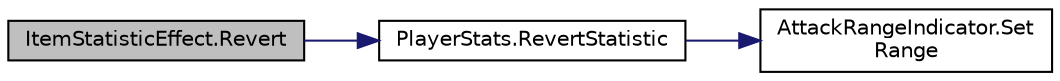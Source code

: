 digraph "ItemStatisticEffect.Revert"
{
 // INTERACTIVE_SVG=YES
 // LATEX_PDF_SIZE
  bgcolor="transparent";
  edge [fontname="Helvetica",fontsize="10",labelfontname="Helvetica",labelfontsize="10"];
  node [fontname="Helvetica",fontsize="10",shape=record];
  rankdir="LR";
  Node1 [label="ItemStatisticEffect.Revert",height=0.2,width=0.4,color="black", fillcolor="grey75", style="filled", fontcolor="black",tooltip=" "];
  Node1 -> Node2 [color="midnightblue",fontsize="10",style="solid",fontname="Helvetica"];
  Node2 [label="PlayerStats.RevertStatistic",height=0.2,width=0.4,color="black",URL="$class_player_stats.html#a85d656089081a1fae4eb9c531f44eaee",tooltip=" "];
  Node2 -> Node3 [color="midnightblue",fontsize="10",style="solid",fontname="Helvetica"];
  Node3 [label="AttackRangeIndicator.Set\lRange",height=0.2,width=0.4,color="black",URL="$class_attack_range_indicator.html#a30b23b934689db8d536efbc193ad9ae3",tooltip=" "];
}
